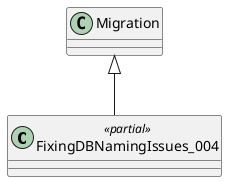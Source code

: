 @startuml
class FixingDBNamingIssues_004 <<partial>> {
}
Migration <|-- FixingDBNamingIssues_004
@enduml
